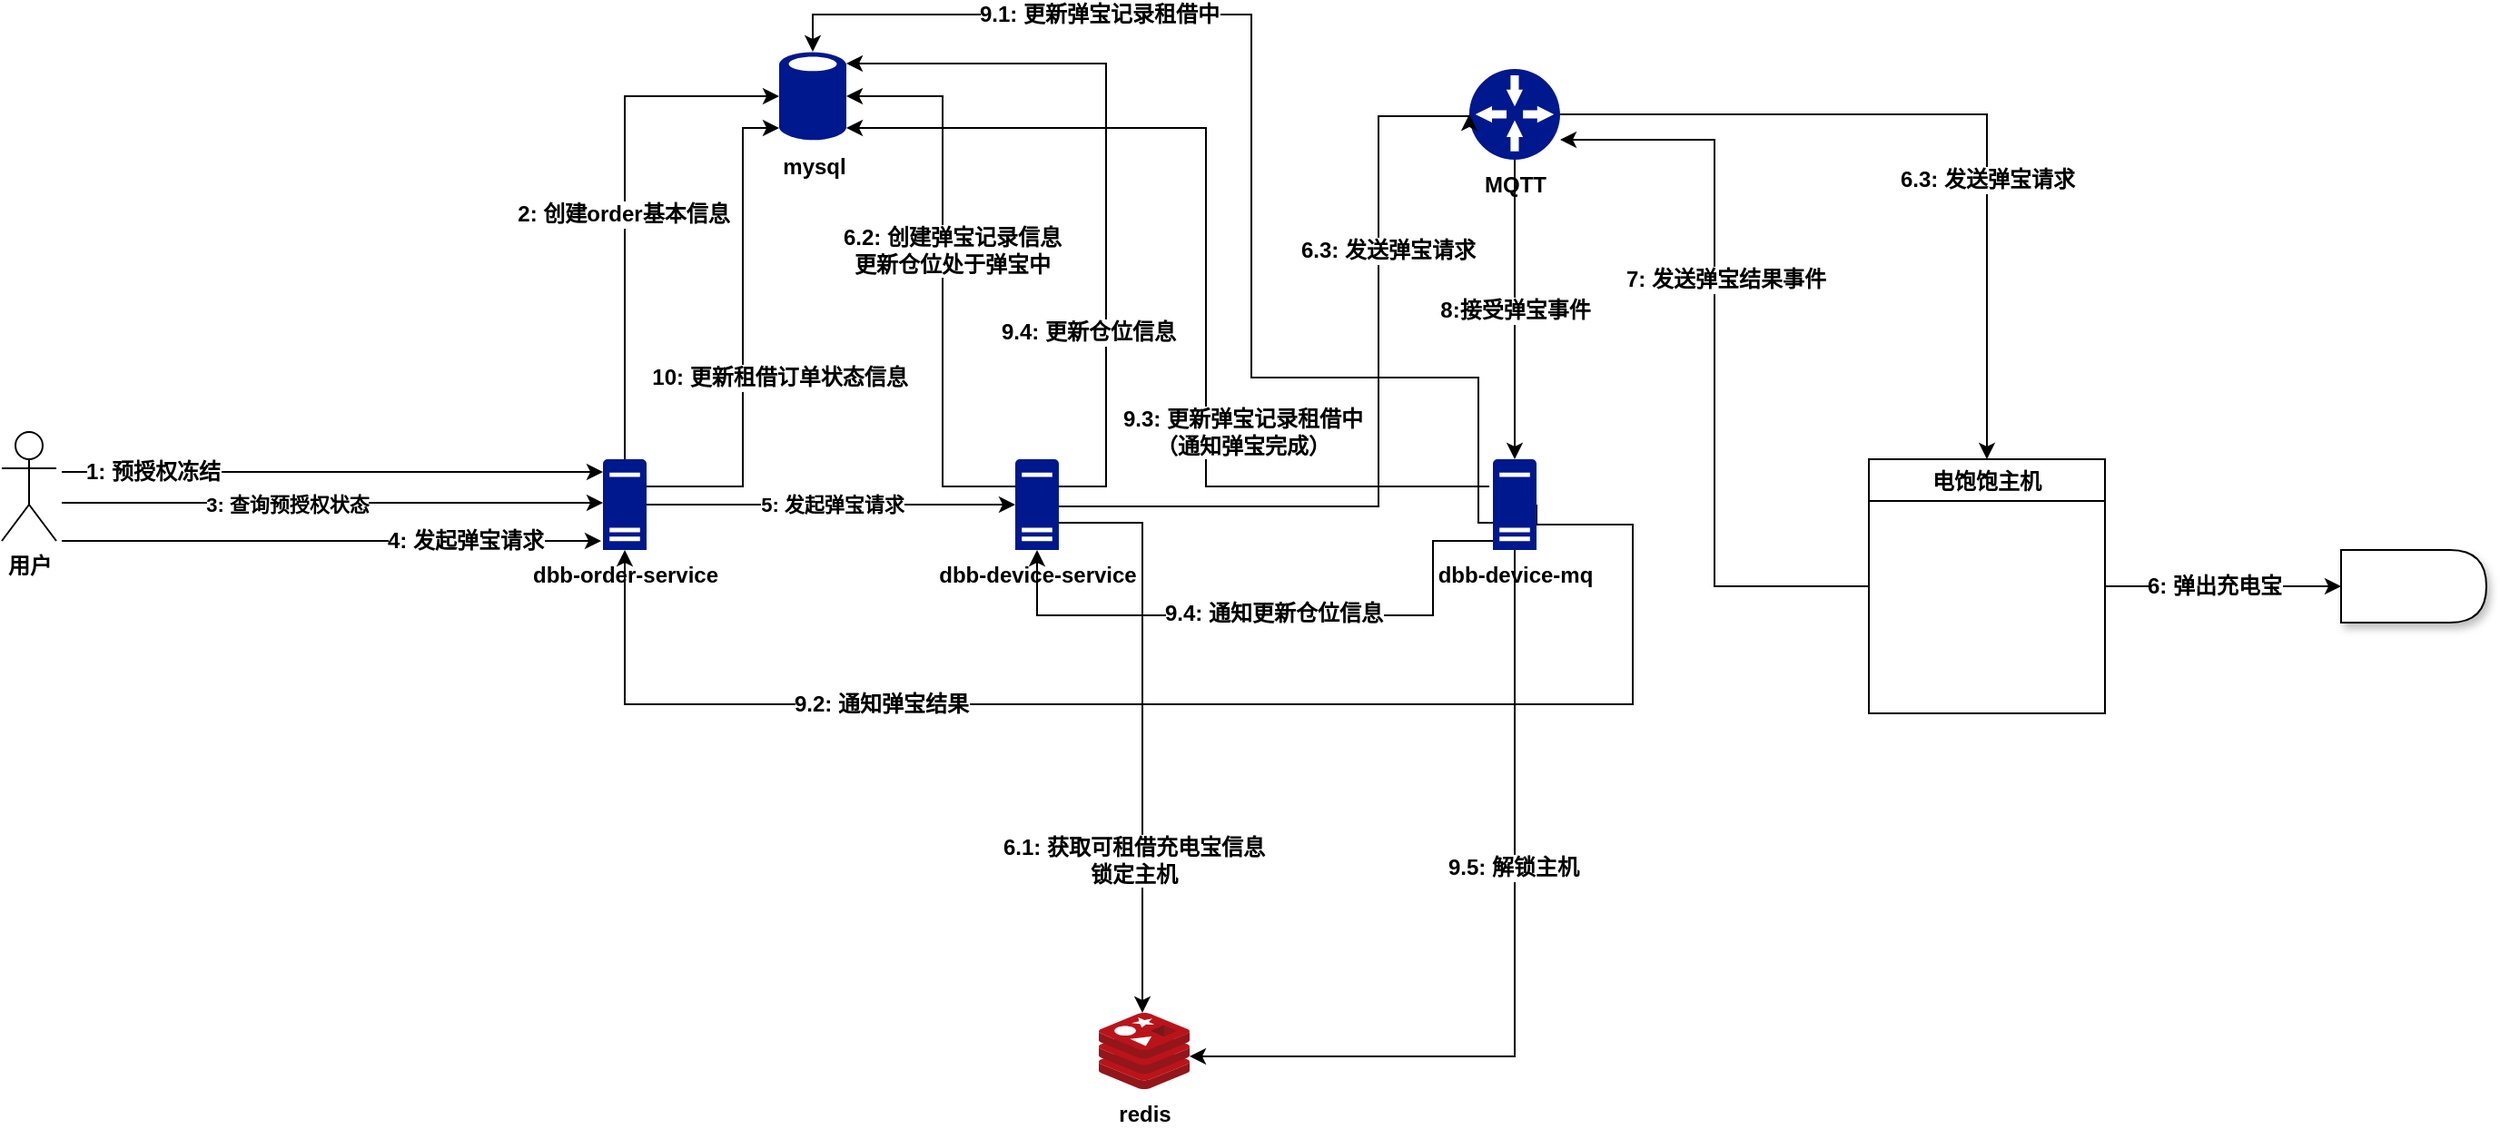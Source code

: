 <mxfile version="12.3.4" type="github" pages="1">
  <diagram id="E6mZis0rzN9z0cpXUbIy" name="第 1 页">
    <mxGraphModel dx="1666" dy="793" grid="1" gridSize="10" guides="1" tooltips="1" connect="1" arrows="1" fold="1" page="1" pageScale="1" pageWidth="3300" pageHeight="4681" math="0" shadow="0">
      <root>
        <mxCell id="0"/>
        <mxCell id="1" parent="0"/>
        <mxCell id="2chJvBkL3SxL0DrdK62e-13" style="edgeStyle=orthogonalEdgeStyle;rounded=0;orthogonalLoop=1;jettySize=auto;html=1;fontStyle=1;" parent="1" edge="1">
          <mxGeometry relative="1" as="geometry">
            <mxPoint x="170" y="372" as="sourcePoint"/>
            <mxPoint x="468" y="372" as="targetPoint"/>
          </mxGeometry>
        </mxCell>
        <mxCell id="2chJvBkL3SxL0DrdK62e-14" value="1: 预授权冻结" style="text;html=1;resizable=0;points=[];align=center;verticalAlign=middle;labelBackgroundColor=#ffffff;fontStyle=1" parent="2chJvBkL3SxL0DrdK62e-13" vertex="1" connectable="0">
          <mxGeometry x="-0.234" relative="1" as="geometry">
            <mxPoint x="-64" as="offset"/>
          </mxGeometry>
        </mxCell>
        <mxCell id="uIEZBoJtX0BrvBjHW0k1-3" value="" style="edgeStyle=orthogonalEdgeStyle;rounded=0;orthogonalLoop=1;jettySize=auto;html=1;entryX=0;entryY=0.5;entryDx=0;entryDy=0;entryPerimeter=0;fontStyle=1" edge="1" parent="1">
          <mxGeometry x="0.079" relative="1" as="geometry">
            <mxPoint x="170" y="389" as="sourcePoint"/>
            <mxPoint x="468" y="389" as="targetPoint"/>
            <mxPoint as="offset"/>
          </mxGeometry>
        </mxCell>
        <mxCell id="uIEZBoJtX0BrvBjHW0k1-7" value="&lt;span style=&quot;font-size: 11px ; font-weight: 700&quot;&gt;3: 查询预授权状态&lt;/span&gt;" style="text;html=1;align=center;verticalAlign=middle;resizable=0;points=[];;labelBackgroundColor=#ffffff;" vertex="1" connectable="0" parent="uIEZBoJtX0BrvBjHW0k1-3">
          <mxGeometry x="-0.583" y="-1" relative="1" as="geometry">
            <mxPoint x="62" as="offset"/>
          </mxGeometry>
        </mxCell>
        <mxCell id="uIEZBoJtX0BrvBjHW0k1-6" style="edgeStyle=orthogonalEdgeStyle;rounded=0;orthogonalLoop=1;jettySize=auto;html=1;" edge="1" parent="1">
          <mxGeometry relative="1" as="geometry">
            <mxPoint x="170" y="410" as="sourcePoint"/>
            <mxPoint x="467" y="410" as="targetPoint"/>
          </mxGeometry>
        </mxCell>
        <mxCell id="uIEZBoJtX0BrvBjHW0k1-8" value="4: 发起弹宝请求" style="text;html=1;align=center;verticalAlign=middle;resizable=0;points=[];;labelBackgroundColor=#ffffff;fontStyle=1" vertex="1" connectable="0" parent="uIEZBoJtX0BrvBjHW0k1-6">
          <mxGeometry x="0.101" y="1" relative="1" as="geometry">
            <mxPoint x="58" y="1" as="offset"/>
          </mxGeometry>
        </mxCell>
        <mxCell id="1ESeGN69Pckd7pXNOVfS-1" value="&lt;b&gt;用户&lt;/b&gt;" style="shape=umlActor;verticalLabelPosition=bottom;labelBackgroundColor=#ffffff;verticalAlign=top;html=1;outlineConnect=0;" parent="1" vertex="1">
          <mxGeometry x="137" y="350" width="30" height="60" as="geometry"/>
        </mxCell>
        <mxCell id="2chJvBkL3SxL0DrdK62e-50" style="edgeStyle=orthogonalEdgeStyle;rounded=0;orthogonalLoop=1;jettySize=auto;html=1;entryX=0;entryY=0.5;entryDx=0;entryDy=0;" parent="1" source="1ESeGN69Pckd7pXNOVfS-6" target="2chJvBkL3SxL0DrdK62e-46" edge="1">
          <mxGeometry relative="1" as="geometry"/>
        </mxCell>
        <mxCell id="2chJvBkL3SxL0DrdK62e-52" value="&lt;b&gt;6: 弹出充电宝&lt;/b&gt;" style="text;html=1;resizable=0;points=[];align=center;verticalAlign=middle;labelBackgroundColor=#ffffff;" parent="2chJvBkL3SxL0DrdK62e-50" vertex="1" connectable="0">
          <mxGeometry x="-0.277" y="2" relative="1" as="geometry">
            <mxPoint x="13" y="2" as="offset"/>
          </mxGeometry>
        </mxCell>
        <mxCell id="2chJvBkL3SxL0DrdK62e-55" style="edgeStyle=orthogonalEdgeStyle;rounded=0;orthogonalLoop=1;jettySize=auto;html=1;entryX=1;entryY=0.78;entryDx=0;entryDy=0;entryPerimeter=0;" parent="1" source="1ESeGN69Pckd7pXNOVfS-6" target="2chJvBkL3SxL0DrdK62e-6" edge="1">
          <mxGeometry relative="1" as="geometry"/>
        </mxCell>
        <mxCell id="2chJvBkL3SxL0DrdK62e-56" value="&lt;b&gt;7: 发送弹宝结果事件&lt;/b&gt;" style="text;html=1;resizable=0;points=[];align=center;verticalAlign=middle;labelBackgroundColor=#ffffff;" parent="2chJvBkL3SxL0DrdK62e-55" vertex="1" connectable="0">
          <mxGeometry x="0.089" y="-2" relative="1" as="geometry">
            <mxPoint x="4" y="-28" as="offset"/>
          </mxGeometry>
        </mxCell>
        <mxCell id="1ESeGN69Pckd7pXNOVfS-6" value="电饱饱主机" style="swimlane;" parent="1" vertex="1">
          <mxGeometry x="1165" y="365" width="130" height="140" as="geometry"/>
        </mxCell>
        <mxCell id="2chJvBkL3SxL0DrdK62e-48" style="edgeStyle=orthogonalEdgeStyle;rounded=0;orthogonalLoop=1;jettySize=auto;html=1;entryX=0.5;entryY=0;entryDx=0;entryDy=0;" parent="1" source="2chJvBkL3SxL0DrdK62e-6" target="1ESeGN69Pckd7pXNOVfS-6" edge="1">
          <mxGeometry relative="1" as="geometry"/>
        </mxCell>
        <mxCell id="2chJvBkL3SxL0DrdK62e-49" value="&lt;b&gt;6.3: 发送弹宝请求&lt;/b&gt;" style="text;html=1;resizable=0;points=[];align=center;verticalAlign=middle;labelBackgroundColor=#ffffff;" parent="2chJvBkL3SxL0DrdK62e-48" vertex="1" connectable="0">
          <mxGeometry x="0.273" relative="1" as="geometry">
            <mxPoint as="offset"/>
          </mxGeometry>
        </mxCell>
        <mxCell id="Uqirq0yxmopc6vjqkCWa-13" style="edgeStyle=orthogonalEdgeStyle;rounded=0;orthogonalLoop=1;jettySize=auto;html=1;entryX=0.5;entryY=0;entryDx=0;entryDy=0;entryPerimeter=0;" parent="1" source="2chJvBkL3SxL0DrdK62e-6" target="2chJvBkL3SxL0DrdK62e-57" edge="1">
          <mxGeometry relative="1" as="geometry"/>
        </mxCell>
        <mxCell id="Uqirq0yxmopc6vjqkCWa-14" value="&lt;span style=&quot;font-weight: 700&quot;&gt;8:接受弹宝事件&lt;/span&gt;" style="text;html=1;resizable=0;points=[];align=center;verticalAlign=middle;labelBackgroundColor=#ffffff;" parent="Uqirq0yxmopc6vjqkCWa-13" vertex="1" connectable="0">
          <mxGeometry x="0.006" relative="1" as="geometry">
            <mxPoint as="offset"/>
          </mxGeometry>
        </mxCell>
        <mxCell id="2chJvBkL3SxL0DrdK62e-6" value="MQTT" style="aspect=fixed;pointerEvents=1;shadow=0;dashed=0;html=1;strokeColor=none;labelPosition=center;verticalLabelPosition=bottom;verticalAlign=top;align=center;fillColor=#00188D;shape=mxgraph.mscae.enterprise.gateway;fontStyle=1" parent="1" vertex="1">
          <mxGeometry x="945" y="150" width="50" height="50" as="geometry"/>
        </mxCell>
        <mxCell id="2chJvBkL3SxL0DrdK62e-28" style="edgeStyle=orthogonalEdgeStyle;rounded=0;orthogonalLoop=1;jettySize=auto;html=1;entryX=0;entryY=0.5;entryDx=0;entryDy=0;entryPerimeter=0;" parent="1" source="2chJvBkL3SxL0DrdK62e-7" target="2chJvBkL3SxL0DrdK62e-15" edge="1">
          <mxGeometry relative="1" as="geometry">
            <Array as="points">
              <mxPoint x="480" y="165"/>
            </Array>
          </mxGeometry>
        </mxCell>
        <mxCell id="2chJvBkL3SxL0DrdK62e-29" value="&lt;b&gt;2: 创建order基本信息&lt;/b&gt;" style="text;html=1;resizable=0;points=[];align=center;verticalAlign=middle;labelBackgroundColor=#ffffff;" parent="2chJvBkL3SxL0DrdK62e-28" vertex="1" connectable="0">
          <mxGeometry x="-0.053" y="1" relative="1" as="geometry">
            <mxPoint as="offset"/>
          </mxGeometry>
        </mxCell>
        <mxCell id="2chJvBkL3SxL0DrdK62e-30" value="&lt;b&gt;5: 发起弹宝请求&lt;br&gt;&lt;/b&gt;" style="edgeStyle=orthogonalEdgeStyle;rounded=0;orthogonalLoop=1;jettySize=auto;html=1;entryX=0;entryY=0.5;entryDx=0;entryDy=0;entryPerimeter=0;" parent="1" source="2chJvBkL3SxL0DrdK62e-7" target="2chJvBkL3SxL0DrdK62e-8" edge="1">
          <mxGeometry relative="1" as="geometry"/>
        </mxCell>
        <mxCell id="Uqirq0yxmopc6vjqkCWa-3" style="edgeStyle=orthogonalEdgeStyle;rounded=0;orthogonalLoop=1;jettySize=auto;html=1;entryX=0;entryY=0.85;entryDx=0;entryDy=0;entryPerimeter=0;" parent="1" source="2chJvBkL3SxL0DrdK62e-7" target="2chJvBkL3SxL0DrdK62e-15" edge="1">
          <mxGeometry relative="1" as="geometry">
            <Array as="points">
              <mxPoint x="545" y="380"/>
              <mxPoint x="545" y="183"/>
            </Array>
          </mxGeometry>
        </mxCell>
        <mxCell id="Uqirq0yxmopc6vjqkCWa-4" value="&lt;b&gt;10: 更新租借订单状态信息&lt;/b&gt;" style="text;html=1;resizable=0;points=[];align=center;verticalAlign=middle;labelBackgroundColor=#ffffff;" parent="Uqirq0yxmopc6vjqkCWa-3" vertex="1" connectable="0">
          <mxGeometry x="-0.121" relative="1" as="geometry">
            <mxPoint x="20" y="6" as="offset"/>
          </mxGeometry>
        </mxCell>
        <mxCell id="2chJvBkL3SxL0DrdK62e-7" value="dbb-order-service" style="aspect=fixed;pointerEvents=1;shadow=0;dashed=0;html=1;strokeColor=none;labelPosition=center;verticalLabelPosition=bottom;verticalAlign=top;align=center;fillColor=#00188D;shape=mxgraph.mscae.enterprise.server_generic;fontStyle=1" parent="1" vertex="1">
          <mxGeometry x="468" y="365" width="24" height="50" as="geometry"/>
        </mxCell>
        <mxCell id="2chJvBkL3SxL0DrdK62e-36" style="edgeStyle=orthogonalEdgeStyle;rounded=0;orthogonalLoop=1;jettySize=auto;html=1;entryX=1;entryY=0.5;entryDx=0;entryDy=0;entryPerimeter=0;" parent="1" source="2chJvBkL3SxL0DrdK62e-8" target="2chJvBkL3SxL0DrdK62e-15" edge="1">
          <mxGeometry relative="1" as="geometry">
            <Array as="points">
              <mxPoint x="655" y="380"/>
              <mxPoint x="655" y="165"/>
            </Array>
          </mxGeometry>
        </mxCell>
        <mxCell id="2chJvBkL3SxL0DrdK62e-38" value="6.2: 创建弹宝记录信息&lt;br&gt;更新仓位处于弹宝中" style="text;html=1;resizable=0;points=[];align=center;verticalAlign=middle;labelBackgroundColor=#ffffff;fontStyle=1" parent="2chJvBkL3SxL0DrdK62e-36" vertex="1" connectable="0">
          <mxGeometry x="-0.023" y="-1" relative="1" as="geometry">
            <mxPoint x="4" y="-20" as="offset"/>
          </mxGeometry>
        </mxCell>
        <mxCell id="2chJvBkL3SxL0DrdK62e-39" style="edgeStyle=orthogonalEdgeStyle;rounded=0;orthogonalLoop=1;jettySize=auto;html=1;" parent="1" source="2chJvBkL3SxL0DrdK62e-8" target="2chJvBkL3SxL0DrdK62e-16" edge="1">
          <mxGeometry relative="1" as="geometry">
            <Array as="points">
              <mxPoint x="765" y="400"/>
            </Array>
          </mxGeometry>
        </mxCell>
        <mxCell id="2chJvBkL3SxL0DrdK62e-40" value="6.1: 获取可租借充电宝信息&lt;br&gt;锁定主机" style="text;html=1;resizable=0;points=[];align=center;verticalAlign=middle;labelBackgroundColor=#ffffff;fontStyle=1" parent="2chJvBkL3SxL0DrdK62e-39" vertex="1" connectable="0">
          <mxGeometry x="0.24" y="-3" relative="1" as="geometry">
            <mxPoint x="-2" y="36" as="offset"/>
          </mxGeometry>
        </mxCell>
        <mxCell id="2chJvBkL3SxL0DrdK62e-41" style="edgeStyle=orthogonalEdgeStyle;rounded=0;orthogonalLoop=1;jettySize=auto;html=1;entryX=0;entryY=0.5;entryDx=0;entryDy=0;entryPerimeter=0;" parent="1" source="2chJvBkL3SxL0DrdK62e-8" target="2chJvBkL3SxL0DrdK62e-6" edge="1">
          <mxGeometry relative="1" as="geometry">
            <Array as="points">
              <mxPoint x="895" y="391"/>
              <mxPoint x="895" y="176"/>
            </Array>
          </mxGeometry>
        </mxCell>
        <mxCell id="2chJvBkL3SxL0DrdK62e-42" value="&lt;b&gt;6.3: 发送弹宝请求&lt;br&gt;&lt;/b&gt;" style="text;html=1;resizable=0;points=[];align=center;verticalAlign=middle;labelBackgroundColor=#ffffff;" parent="2chJvBkL3SxL0DrdK62e-41" vertex="1" connectable="0">
          <mxGeometry x="-0.1" y="1" relative="1" as="geometry">
            <mxPoint x="6" y="-118" as="offset"/>
          </mxGeometry>
        </mxCell>
        <mxCell id="Uqirq0yxmopc6vjqkCWa-5" style="edgeStyle=orthogonalEdgeStyle;rounded=0;orthogonalLoop=1;jettySize=auto;html=1;entryX=1;entryY=0.85;entryDx=0;entryDy=0;entryPerimeter=0;" parent="1" target="2chJvBkL3SxL0DrdK62e-15" edge="1">
          <mxGeometry relative="1" as="geometry">
            <mxPoint x="705" y="340" as="targetPoint"/>
            <Array as="points">
              <mxPoint x="800" y="380"/>
              <mxPoint x="800" y="183"/>
            </Array>
            <mxPoint x="956" y="380" as="sourcePoint"/>
          </mxGeometry>
        </mxCell>
        <mxCell id="Uqirq0yxmopc6vjqkCWa-6" value="9.3: 更新弹宝记录租借中&lt;br&gt;（通知弹宝完成）" style="text;html=1;resizable=0;points=[];align=center;verticalAlign=middle;labelBackgroundColor=#ffffff;fontStyle=1" parent="Uqirq0yxmopc6vjqkCWa-5" vertex="1" connectable="0">
          <mxGeometry x="-0.598" relative="1" as="geometry">
            <mxPoint x="-25" y="-30" as="offset"/>
          </mxGeometry>
        </mxCell>
        <mxCell id="Uqirq0yxmopc6vjqkCWa-9" style="edgeStyle=orthogonalEdgeStyle;rounded=0;orthogonalLoop=1;jettySize=auto;html=1;entryX=1;entryY=0.14;entryDx=0;entryDy=0;entryPerimeter=0;" parent="1" source="2chJvBkL3SxL0DrdK62e-8" target="2chJvBkL3SxL0DrdK62e-15" edge="1">
          <mxGeometry relative="1" as="geometry">
            <Array as="points">
              <mxPoint x="745" y="380"/>
              <mxPoint x="745" y="147"/>
            </Array>
          </mxGeometry>
        </mxCell>
        <mxCell id="Uqirq0yxmopc6vjqkCWa-10" value="9.4: 更新仓位信息" style="text;html=1;resizable=0;points=[];align=center;verticalAlign=middle;labelBackgroundColor=#ffffff;fontStyle=1" parent="Uqirq0yxmopc6vjqkCWa-9" vertex="1" connectable="0">
          <mxGeometry x="0.065" y="1" relative="1" as="geometry">
            <mxPoint x="-9" y="103" as="offset"/>
          </mxGeometry>
        </mxCell>
        <mxCell id="2chJvBkL3SxL0DrdK62e-8" value="dbb-device-service" style="aspect=fixed;pointerEvents=1;shadow=0;dashed=0;html=1;strokeColor=none;labelPosition=center;verticalLabelPosition=bottom;verticalAlign=top;align=center;fillColor=#00188D;shape=mxgraph.mscae.enterprise.server_generic;fontStyle=1" parent="1" vertex="1">
          <mxGeometry x="695" y="365" width="24" height="50" as="geometry"/>
        </mxCell>
        <mxCell id="2chJvBkL3SxL0DrdK62e-15" value="mysql" style="aspect=fixed;pointerEvents=1;shadow=0;dashed=0;html=1;strokeColor=none;labelPosition=center;verticalLabelPosition=bottom;verticalAlign=top;align=center;fillColor=#00188D;shape=mxgraph.mscae.enterprise.database_generic;fontStyle=1" parent="1" vertex="1">
          <mxGeometry x="565" y="140" width="37" height="50" as="geometry"/>
        </mxCell>
        <mxCell id="2chJvBkL3SxL0DrdK62e-16" value="redis" style="aspect=fixed;html=1;points=[];align=center;image;fontSize=12;image=img/lib/mscae/Cache_Redis_Product.svg;fontStyle=1" parent="1" vertex="1">
          <mxGeometry x="741" y="670" width="50" height="42" as="geometry"/>
        </mxCell>
        <mxCell id="2chJvBkL3SxL0DrdK62e-46" value="" style="shape=delay;whiteSpace=wrap;html=1;shadow=1;direction=south;rotation=-90;" parent="1" vertex="1">
          <mxGeometry x="1445" y="395" width="40" height="80" as="geometry"/>
        </mxCell>
        <mxCell id="2chJvBkL3SxL0DrdK62e-64" style="edgeStyle=orthogonalEdgeStyle;rounded=0;orthogonalLoop=1;jettySize=auto;html=1;entryX=0.5;entryY=0.01;entryDx=0;entryDy=0;entryPerimeter=0;" parent="1" source="2chJvBkL3SxL0DrdK62e-57" target="2chJvBkL3SxL0DrdK62e-15" edge="1">
          <mxGeometry relative="1" as="geometry">
            <Array as="points">
              <mxPoint x="950" y="400"/>
              <mxPoint x="950" y="320"/>
              <mxPoint x="825" y="320"/>
              <mxPoint x="825" y="120"/>
              <mxPoint x="584" y="120"/>
            </Array>
          </mxGeometry>
        </mxCell>
        <mxCell id="2chJvBkL3SxL0DrdK62e-65" value="&lt;b&gt;9.1: 更新弹宝记录租借中&lt;/b&gt;" style="text;html=1;resizable=0;points=[];align=center;verticalAlign=middle;labelBackgroundColor=#ffffff;" parent="2chJvBkL3SxL0DrdK62e-64" vertex="1" connectable="0">
          <mxGeometry x="0.556" y="-1" relative="1" as="geometry">
            <mxPoint x="28" y="1" as="offset"/>
          </mxGeometry>
        </mxCell>
        <mxCell id="2chJvBkL3SxL0DrdK62e-66" style="edgeStyle=orthogonalEdgeStyle;rounded=0;orthogonalLoop=1;jettySize=auto;html=1;entryX=0.5;entryY=1;entryDx=0;entryDy=0;entryPerimeter=0;exitX=1;exitY=0.5;exitDx=0;exitDy=0;exitPerimeter=0;" parent="1" source="2chJvBkL3SxL0DrdK62e-57" target="2chJvBkL3SxL0DrdK62e-7" edge="1">
          <mxGeometry relative="1" as="geometry">
            <Array as="points">
              <mxPoint x="982" y="401"/>
              <mxPoint x="1035" y="401"/>
              <mxPoint x="1035" y="500"/>
              <mxPoint x="480" y="500"/>
            </Array>
          </mxGeometry>
        </mxCell>
        <mxCell id="2chJvBkL3SxL0DrdK62e-67" value="&lt;b&gt;9.2: 通知弹宝结果&lt;/b&gt;" style="text;html=1;resizable=0;points=[];align=center;verticalAlign=middle;labelBackgroundColor=#ffffff;" parent="2chJvBkL3SxL0DrdK62e-66" vertex="1" connectable="0">
          <mxGeometry x="0.023" y="1" relative="1" as="geometry">
            <mxPoint x="-167" y="-1" as="offset"/>
          </mxGeometry>
        </mxCell>
        <mxCell id="Uqirq0yxmopc6vjqkCWa-7" style="edgeStyle=orthogonalEdgeStyle;rounded=0;orthogonalLoop=1;jettySize=auto;html=1;entryX=0.5;entryY=1;entryDx=0;entryDy=0;entryPerimeter=0;" parent="1" source="2chJvBkL3SxL0DrdK62e-57" target="2chJvBkL3SxL0DrdK62e-8" edge="1">
          <mxGeometry relative="1" as="geometry">
            <Array as="points">
              <mxPoint x="925" y="410"/>
              <mxPoint x="925" y="451"/>
              <mxPoint x="707" y="451"/>
            </Array>
          </mxGeometry>
        </mxCell>
        <mxCell id="Uqirq0yxmopc6vjqkCWa-8" value="9.4: 通知更新仓位信息" style="text;html=1;resizable=0;points=[];align=center;verticalAlign=middle;labelBackgroundColor=#ffffff;fontStyle=1" parent="Uqirq0yxmopc6vjqkCWa-7" vertex="1" connectable="0">
          <mxGeometry x="0.076" relative="1" as="geometry">
            <mxPoint x="14" y="-1" as="offset"/>
          </mxGeometry>
        </mxCell>
        <mxCell id="Uqirq0yxmopc6vjqkCWa-11" style="edgeStyle=orthogonalEdgeStyle;rounded=0;orthogonalLoop=1;jettySize=auto;html=1;entryX=1;entryY=0.571;entryDx=0;entryDy=0;entryPerimeter=0;" parent="1" source="2chJvBkL3SxL0DrdK62e-57" target="2chJvBkL3SxL0DrdK62e-16" edge="1">
          <mxGeometry relative="1" as="geometry">
            <Array as="points">
              <mxPoint x="970" y="694"/>
            </Array>
          </mxGeometry>
        </mxCell>
        <mxCell id="Uqirq0yxmopc6vjqkCWa-12" value="9.5:&amp;nbsp;解锁主机" style="text;html=1;resizable=0;points=[];align=center;verticalAlign=middle;labelBackgroundColor=#ffffff;fontStyle=1" parent="Uqirq0yxmopc6vjqkCWa-11" vertex="1" connectable="0">
          <mxGeometry x="0.223" y="-1" relative="1" as="geometry">
            <mxPoint y="-103" as="offset"/>
          </mxGeometry>
        </mxCell>
        <mxCell id="2chJvBkL3SxL0DrdK62e-57" value="dbb-device-mq" style="aspect=fixed;pointerEvents=1;shadow=0;dashed=0;html=1;strokeColor=none;labelPosition=center;verticalLabelPosition=bottom;verticalAlign=top;align=center;fillColor=#00188D;shape=mxgraph.mscae.enterprise.server_generic;fontStyle=1" parent="1" vertex="1">
          <mxGeometry x="958" y="365" width="24" height="50" as="geometry"/>
        </mxCell>
      </root>
    </mxGraphModel>
  </diagram>
</mxfile>
